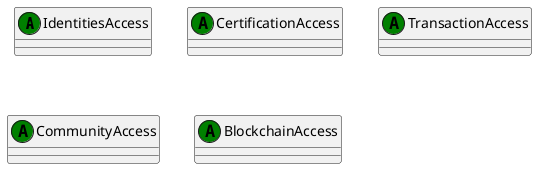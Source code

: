 @startuml


class IdentitiesAccess  << (A,green) >> {
}
class CertificationAccess  << (A,green) >> {
}
class TransactionAccess  << (A,green) >> {
}
class CommunityAccess  << (A,green) >> {
}
class BlockchainAccess  << (A,green) >> {
}

@enduml